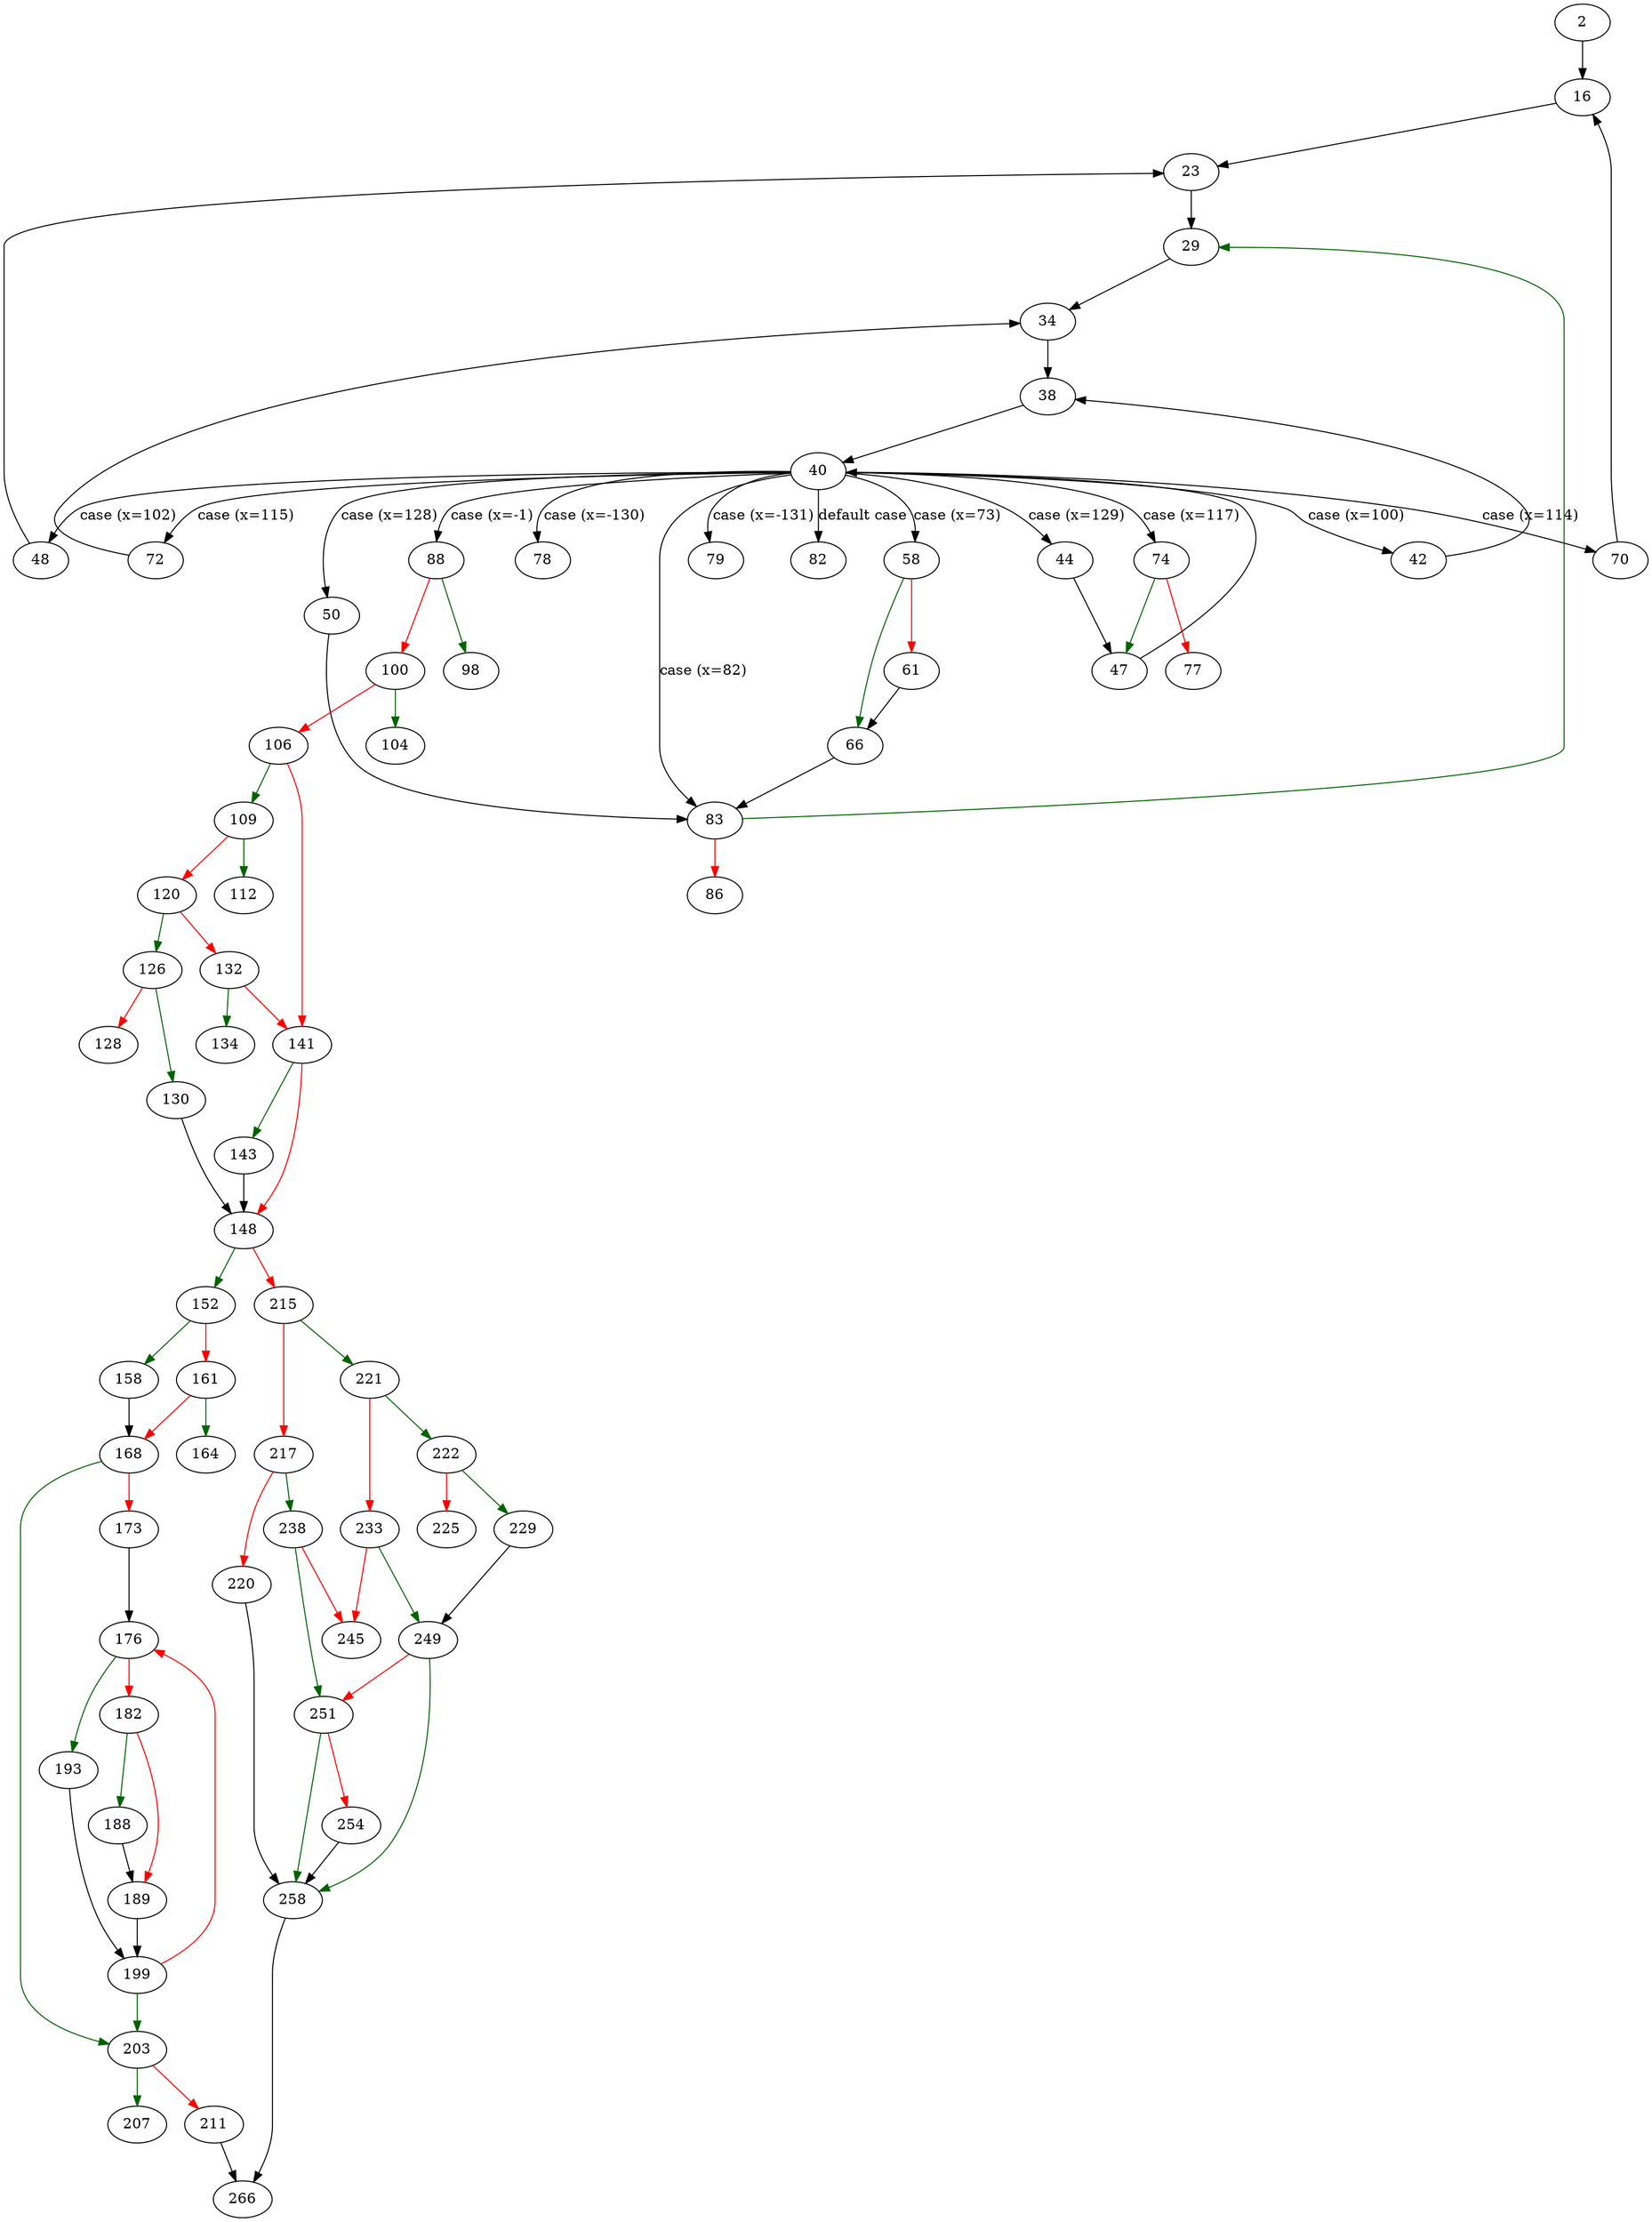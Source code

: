 strict digraph "main" {
	// Node definitions.
	2 [entry=true];
	16;
	23;
	29;
	34;
	38;
	40;
	88;
	42;
	44;
	48;
	50;
	58;
	70;
	83;
	72;
	74;
	78;
	79;
	82;
	47;
	66;
	61;
	77;
	86;
	98;
	100;
	104;
	106;
	109;
	141;
	112;
	120;
	126;
	132;
	130;
	128;
	148;
	134;
	143;
	152;
	215;
	158;
	161;
	168;
	164;
	203;
	173;
	176;
	193;
	182;
	188;
	189;
	199;
	207;
	211;
	266;
	221;
	217;
	238;
	220;
	258;
	222;
	233;
	229;
	225;
	249;
	245;
	251;
	254;

	// Edge definitions.
	2 -> 16;
	16 -> 23;
	23 -> 29;
	29 -> 34;
	34 -> 38;
	38 -> 40;
	40 -> 88 [
		cond="case (x=-1)"
		label="case (x=-1)"
	];
	40 -> 42 [
		cond="case (x=100)"
		label="case (x=100)"
	];
	40 -> 44 [
		cond="case (x=129)"
		label="case (x=129)"
	];
	40 -> 48 [
		cond="case (x=102)"
		label="case (x=102)"
	];
	40 -> 50 [
		cond="case (x=128)"
		label="case (x=128)"
	];
	40 -> 58 [
		cond="case (x=73)"
		label="case (x=73)"
	];
	40 -> 70 [
		cond="case (x=114)"
		label="case (x=114)"
	];
	40 -> 83 [
		cond="case (x=82)"
		label="case (x=82)"
	];
	40 -> 72 [
		cond="case (x=115)"
		label="case (x=115)"
	];
	40 -> 74 [
		cond="case (x=117)"
		label="case (x=117)"
	];
	40 -> 78 [
		cond="case (x=-130)"
		label="case (x=-130)"
	];
	40 -> 79 [
		cond="case (x=-131)"
		label="case (x=-131)"
	];
	40 -> 82 [
		cond="default case"
		label="default case"
	];
	88 -> 98 [
		color=darkgreen
		cond=true
	];
	88 -> 100 [
		color=red
		cond=false
	];
	42 -> 38;
	44 -> 47;
	48 -> 23;
	50 -> 83;
	58 -> 66 [
		color=darkgreen
		cond=true
	];
	58 -> 61 [
		color=red
		cond=false
	];
	70 -> 16;
	83 -> 29 [
		color=darkgreen
		cond=true
	];
	83 -> 86 [
		color=red
		cond=false
	];
	72 -> 34;
	74 -> 47 [
		color=darkgreen
		cond=true
	];
	74 -> 77 [
		color=red
		cond=false
	];
	47 -> 40;
	66 -> 83;
	61 -> 66;
	100 -> 104 [
		color=darkgreen
		cond=true
	];
	100 -> 106 [
		color=red
		cond=false
	];
	106 -> 109 [
		color=darkgreen
		cond=true
	];
	106 -> 141 [
		color=red
		cond=false
	];
	109 -> 112 [
		color=darkgreen
		cond=true
	];
	109 -> 120 [
		color=red
		cond=false
	];
	141 -> 148 [
		color=red
		cond=false
	];
	141 -> 143 [
		color=darkgreen
		cond=true
	];
	120 -> 126 [
		color=darkgreen
		cond=true
	];
	120 -> 132 [
		color=red
		cond=false
	];
	126 -> 130 [
		color=darkgreen
		cond=true
	];
	126 -> 128 [
		color=red
		cond=false
	];
	132 -> 141 [
		color=red
		cond=false
	];
	132 -> 134 [
		color=darkgreen
		cond=true
	];
	130 -> 148;
	148 -> 152 [
		color=darkgreen
		cond=true
	];
	148 -> 215 [
		color=red
		cond=false
	];
	143 -> 148;
	152 -> 158 [
		color=darkgreen
		cond=true
	];
	152 -> 161 [
		color=red
		cond=false
	];
	215 -> 221 [
		color=darkgreen
		cond=true
	];
	215 -> 217 [
		color=red
		cond=false
	];
	158 -> 168;
	161 -> 168 [
		color=red
		cond=false
	];
	161 -> 164 [
		color=darkgreen
		cond=true
	];
	168 -> 203 [
		color=darkgreen
		cond=true
	];
	168 -> 173 [
		color=red
		cond=false
	];
	203 -> 207 [
		color=darkgreen
		cond=true
	];
	203 -> 211 [
		color=red
		cond=false
	];
	173 -> 176;
	176 -> 193 [
		color=darkgreen
		cond=true
	];
	176 -> 182 [
		color=red
		cond=false
	];
	193 -> 199;
	182 -> 188 [
		color=darkgreen
		cond=true
	];
	182 -> 189 [
		color=red
		cond=false
	];
	188 -> 189;
	189 -> 199;
	199 -> 203 [
		color=darkgreen
		cond=true
	];
	199 -> 176 [
		color=red
		cond=false
	];
	211 -> 266;
	221 -> 222 [
		color=darkgreen
		cond=true
	];
	221 -> 233 [
		color=red
		cond=false
	];
	217 -> 238 [
		color=darkgreen
		cond=true
	];
	217 -> 220 [
		color=red
		cond=false
	];
	238 -> 245 [
		color=red
		cond=false
	];
	238 -> 251 [
		color=darkgreen
		cond=true
	];
	220 -> 258;
	258 -> 266;
	222 -> 229 [
		color=darkgreen
		cond=true
	];
	222 -> 225 [
		color=red
		cond=false
	];
	233 -> 249 [
		color=darkgreen
		cond=true
	];
	233 -> 245 [
		color=red
		cond=false
	];
	229 -> 249;
	249 -> 258 [
		color=darkgreen
		cond=true
	];
	249 -> 251 [
		color=red
		cond=false
	];
	251 -> 258 [
		color=darkgreen
		cond=true
	];
	251 -> 254 [
		color=red
		cond=false
	];
	254 -> 258;
}